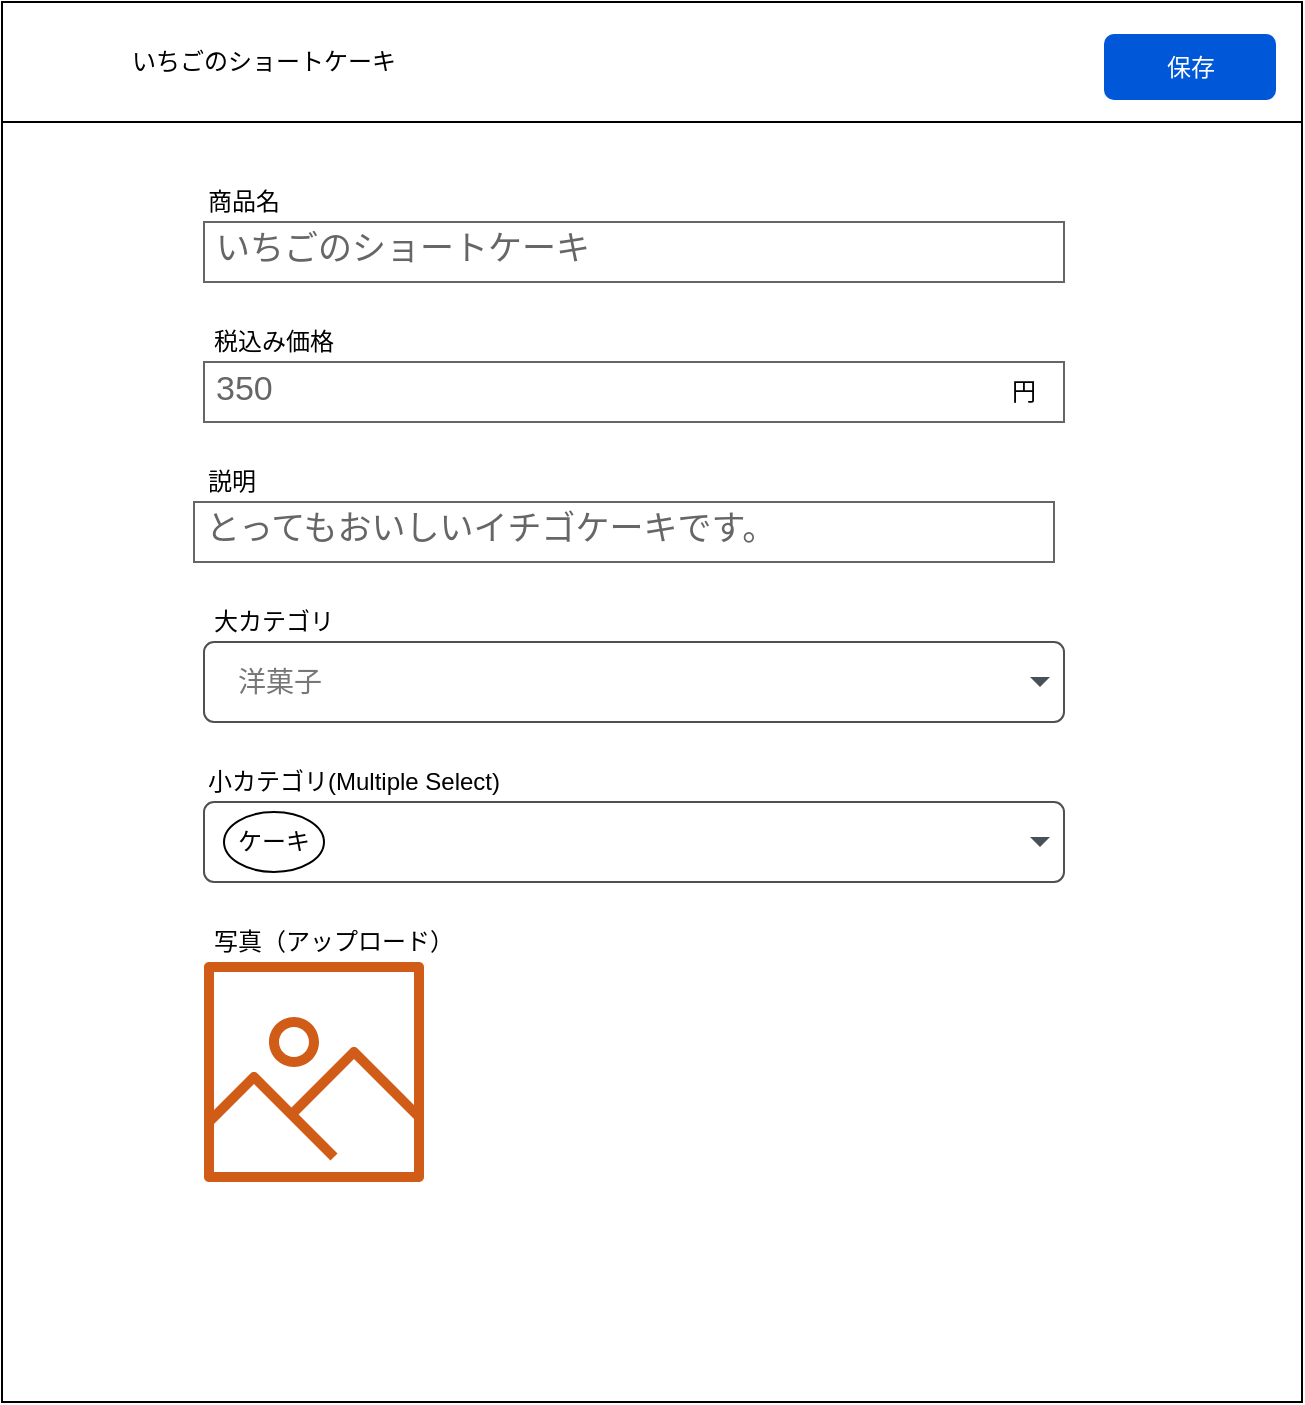 <mxfile version="13.1.3" pages="2">
    <diagram name="スイーツ編集画面" id="7ou7iCy_GI8r2No0mmDw">
        <mxGraphModel dx="1238" dy="855" grid="0" gridSize="10" guides="1" tooltips="1" connect="1" arrows="1" fold="1" page="1" pageScale="1" pageWidth="827" pageHeight="1169" background="none" math="0" shadow="0">
            <root>
                <mxCell id="eTRNTqmlExXD9CgDX5K5-0"/>
                <mxCell id="eTRNTqmlExXD9CgDX5K5-1" parent="eTRNTqmlExXD9CgDX5K5-0"/>
                <mxCell id="yF5fGk1zZkH6x3XhmLqu-0" value="" style="rounded=0;whiteSpace=wrap;html=1;" parent="eTRNTqmlExXD9CgDX5K5-1" vertex="1">
                    <mxGeometry x="89" y="30" width="650" height="700" as="geometry"/>
                </mxCell>
                <mxCell id="yF5fGk1zZkH6x3XhmLqu-3" value="" style="rounded=0;whiteSpace=wrap;html=1;fillColor=none;" parent="eTRNTqmlExXD9CgDX5K5-1" vertex="1">
                    <mxGeometry x="89" y="30" width="650" height="60" as="geometry"/>
                </mxCell>
                <mxCell id="yF5fGk1zZkH6x3XhmLqu-1" value="いちごのショートケーキ" style="text;html=1;strokeColor=none;fillColor=none;align=center;verticalAlign=middle;whiteSpace=wrap;rounded=0;" parent="eTRNTqmlExXD9CgDX5K5-1" vertex="1">
                    <mxGeometry x="140" y="50" width="160" height="20" as="geometry"/>
                </mxCell>
                <mxCell id="yF5fGk1zZkH6x3XhmLqu-2" value="保存" style="rounded=1;fillColor=#0057D8;strokeColor=none;html=1;fontColor=#ffffff;align=center;verticalAlign=middle;fontStyle=0;fontSize=12" parent="eTRNTqmlExXD9CgDX5K5-1" vertex="1">
                    <mxGeometry x="640" y="46" width="86" height="33" as="geometry"/>
                </mxCell>
                <mxCell id="yF5fGk1zZkH6x3XhmLqu-4" value="" style="shape=image;html=1;verticalAlign=top;verticalLabelPosition=bottom;labelBackgroundColor=#ffffff;imageAspect=0;aspect=fixed;image=https://cdn0.iconfinder.com/data/icons/feather/96/circle-cross-128.png;fillColor=none;" parent="eTRNTqmlExXD9CgDX5K5-1" vertex="1">
                    <mxGeometry x="100" y="46" width="28" height="28" as="geometry"/>
                </mxCell>
                <mxCell id="yF5fGk1zZkH6x3XhmLqu-9" value="" style="group" parent="eTRNTqmlExXD9CgDX5K5-1" vertex="1" connectable="0">
                    <mxGeometry x="190" y="120" width="430" height="50" as="geometry"/>
                </mxCell>
                <mxCell id="yF5fGk1zZkH6x3XhmLqu-6" value="いちごのショートケーキ" style="strokeWidth=1;shadow=0;dashed=0;align=center;html=1;shape=mxgraph.mockup.text.textBox;fontColor=#666666;align=left;fontSize=17;spacingLeft=4;spacingTop=-3;strokeColor=#666666;mainText=;fillColor=none;" parent="yF5fGk1zZkH6x3XhmLqu-9" vertex="1">
                    <mxGeometry y="20" width="430" height="30" as="geometry"/>
                </mxCell>
                <mxCell id="yF5fGk1zZkH6x3XhmLqu-8" value="商品名" style="text;html=1;strokeColor=none;fillColor=none;align=center;verticalAlign=middle;whiteSpace=wrap;rounded=0;" parent="yF5fGk1zZkH6x3XhmLqu-9" vertex="1">
                    <mxGeometry width="40" height="20" as="geometry"/>
                </mxCell>
                <mxCell id="yF5fGk1zZkH6x3XhmLqu-10" value="" style="group" parent="eTRNTqmlExXD9CgDX5K5-1" vertex="1" connectable="0">
                    <mxGeometry x="190" y="190" width="430" height="50" as="geometry"/>
                </mxCell>
                <mxCell id="yF5fGk1zZkH6x3XhmLqu-11" value="350" style="strokeWidth=1;shadow=0;dashed=0;align=center;html=1;shape=mxgraph.mockup.text.textBox;fontColor=#666666;align=left;fontSize=17;spacingLeft=4;spacingTop=-3;strokeColor=#666666;mainText=;fillColor=none;" parent="yF5fGk1zZkH6x3XhmLqu-10" vertex="1">
                    <mxGeometry y="20" width="430" height="30" as="geometry"/>
                </mxCell>
                <mxCell id="yF5fGk1zZkH6x3XhmLqu-12" value="税込み価格" style="text;html=1;strokeColor=none;fillColor=none;align=center;verticalAlign=middle;whiteSpace=wrap;rounded=0;" parent="yF5fGk1zZkH6x3XhmLqu-10" vertex="1">
                    <mxGeometry width="70" height="20" as="geometry"/>
                </mxCell>
                <mxCell id="yF5fGk1zZkH6x3XhmLqu-13" value="円" style="text;html=1;strokeColor=none;fillColor=none;align=center;verticalAlign=middle;whiteSpace=wrap;rounded=0;" parent="yF5fGk1zZkH6x3XhmLqu-10" vertex="1">
                    <mxGeometry x="390" y="25" width="40" height="20" as="geometry"/>
                </mxCell>
                <mxCell id="yF5fGk1zZkH6x3XhmLqu-17" value="" style="group" parent="eTRNTqmlExXD9CgDX5K5-1" vertex="1" connectable="0">
                    <mxGeometry x="179" y="260" width="430" height="50" as="geometry"/>
                </mxCell>
                <mxCell id="yF5fGk1zZkH6x3XhmLqu-19" value="説明" style="text;html=1;strokeColor=none;fillColor=none;align=center;verticalAlign=middle;whiteSpace=wrap;rounded=0;" parent="yF5fGk1zZkH6x3XhmLqu-17" vertex="1">
                    <mxGeometry width="50" height="20" as="geometry"/>
                </mxCell>
                <mxCell id="yF5fGk1zZkH6x3XhmLqu-23" value="洋菓子" style="html=1;shadow=0;dashed=0;shape=mxgraph.bootstrap.rrect;rSize=5;strokeColor=#505050;strokeWidth=1;fillColor=#ffffff;fontColor=#777777;whiteSpace=wrap;align=left;verticalAlign=middle;fontStyle=0;fontSize=14;spacingRight=0;spacing=17;" parent="eTRNTqmlExXD9CgDX5K5-1" vertex="1">
                    <mxGeometry x="190" y="350" width="430" height="40" as="geometry"/>
                </mxCell>
                <mxCell id="yF5fGk1zZkH6x3XhmLqu-24" value="" style="shape=triangle;direction=south;fillColor=#495057;strokeColor=none;perimeter=none;" parent="yF5fGk1zZkH6x3XhmLqu-23" vertex="1">
                    <mxGeometry x="1" y="0.5" width="10" height="5" relative="1" as="geometry">
                        <mxPoint x="-17" y="-2.5" as="offset"/>
                    </mxGeometry>
                </mxCell>
                <mxCell id="yF5fGk1zZkH6x3XhmLqu-25" value="大カテゴリ" style="text;html=1;strokeColor=none;fillColor=none;align=center;verticalAlign=middle;whiteSpace=wrap;rounded=0;" parent="eTRNTqmlExXD9CgDX5K5-1" vertex="1">
                    <mxGeometry x="190" y="330" width="70" height="20" as="geometry"/>
                </mxCell>
                <mxCell id="hFBbgO1pazfRWcc3eLIy-0" value="洋菓子" style="html=1;shadow=0;dashed=0;shape=mxgraph.bootstrap.rrect;rSize=5;strokeColor=#505050;strokeWidth=1;fillColor=#ffffff;fontColor=#777777;whiteSpace=wrap;align=left;verticalAlign=middle;fontStyle=0;fontSize=14;spacingRight=0;spacing=17;" parent="eTRNTqmlExXD9CgDX5K5-1" vertex="1">
                    <mxGeometry x="190" y="430" width="430" height="40" as="geometry"/>
                </mxCell>
                <mxCell id="hFBbgO1pazfRWcc3eLIy-3" value="" style="ellipse;whiteSpace=wrap;html=1;" parent="hFBbgO1pazfRWcc3eLIy-0" vertex="1">
                    <mxGeometry x="10" y="5" width="50" height="30" as="geometry"/>
                </mxCell>
                <mxCell id="hFBbgO1pazfRWcc3eLIy-1" value="" style="shape=triangle;direction=south;fillColor=#495057;strokeColor=none;perimeter=none;" parent="hFBbgO1pazfRWcc3eLIy-0" vertex="1">
                    <mxGeometry x="1" y="0.5" width="10" height="5" relative="1" as="geometry">
                        <mxPoint x="-17" y="-2.5" as="offset"/>
                    </mxGeometry>
                </mxCell>
                <mxCell id="hFBbgO1pazfRWcc3eLIy-6" value="ケーキ" style="text;html=1;strokeColor=none;fillColor=none;align=center;verticalAlign=middle;whiteSpace=wrap;rounded=0;" parent="hFBbgO1pazfRWcc3eLIy-0" vertex="1">
                    <mxGeometry x="15" y="10" width="40" height="20" as="geometry"/>
                </mxCell>
                <mxCell id="hFBbgO1pazfRWcc3eLIy-2" value="小カテゴリ(Multiple Select)" style="text;html=1;strokeColor=none;fillColor=none;align=center;verticalAlign=middle;whiteSpace=wrap;rounded=0;" parent="eTRNTqmlExXD9CgDX5K5-1" vertex="1">
                    <mxGeometry x="190" y="410" width="150" height="20" as="geometry"/>
                </mxCell>
                <mxCell id="hFBbgO1pazfRWcc3eLIy-7" value="写真（アップロード）" style="text;html=1;strokeColor=none;fillColor=none;align=center;verticalAlign=middle;whiteSpace=wrap;rounded=0;" parent="eTRNTqmlExXD9CgDX5K5-1" vertex="1">
                    <mxGeometry x="190" y="490" width="130" height="20" as="geometry"/>
                </mxCell>
                <mxCell id="hFBbgO1pazfRWcc3eLIy-8" value="" style="outlineConnect=0;fontColor=#232F3E;gradientColor=none;fillColor=#D05C17;strokeColor=none;dashed=0;verticalLabelPosition=bottom;verticalAlign=top;align=center;html=1;fontSize=12;fontStyle=0;aspect=fixed;pointerEvents=1;shape=mxgraph.aws4.container_registry_image;" parent="eTRNTqmlExXD9CgDX5K5-1" vertex="1">
                    <mxGeometry x="190" y="510" width="110" height="110" as="geometry"/>
                </mxCell>
                <mxCell id="1" value="" style="group" parent="eTRNTqmlExXD9CgDX5K5-1" vertex="1" connectable="0">
                    <mxGeometry x="185" y="260" width="430" height="50" as="geometry"/>
                </mxCell>
                <mxCell id="2" value="とってもおいしいイチゴケーキです。" style="strokeWidth=1;shadow=0;dashed=0;align=center;html=1;shape=mxgraph.mockup.text.textBox;fontColor=#666666;align=left;fontSize=17;spacingLeft=4;spacingTop=-3;strokeColor=#666666;mainText=;fillColor=none;" parent="1" vertex="1">
                    <mxGeometry y="20" width="430" height="30" as="geometry"/>
                </mxCell>
            </root>
        </mxGraphModel>
    </diagram>
    <diagram id="MVvqwmpeGAiH8WnpCAap" name="店舗情報(/shops/id)">
        <mxGraphModel dx="1238" dy="855" grid="1" gridSize="10" guides="1" tooltips="1" connect="1" arrows="1" fold="1" page="1" pageScale="1" pageWidth="827" pageHeight="1169" math="0" shadow="0">
            <root>
                <mxCell id="CVZdTBidd2iVrSm22H8x-0"/>
                <mxCell id="CVZdTBidd2iVrSm22H8x-1" parent="CVZdTBidd2iVrSm22H8x-0"/>
                <mxCell id="hensLc1bAhoPQDBATono-126" value="" style="rounded=0;whiteSpace=wrap;html=1;" vertex="1" parent="CVZdTBidd2iVrSm22H8x-1">
                    <mxGeometry x="1" y="540" width="789" height="450" as="geometry"/>
                </mxCell>
                <mxCell id="hensLc1bAhoPQDBATono-3" value="" style="rounded=0;whiteSpace=wrap;html=1;" vertex="1" parent="CVZdTBidd2iVrSm22H8x-1">
                    <mxGeometry x="1" y="40" width="789" height="450" as="geometry"/>
                </mxCell>
                <mxCell id="hensLc1bAhoPQDBATono-4" value="" style="rounded=0;whiteSpace=wrap;html=1;" vertex="1" parent="CVZdTBidd2iVrSm22H8x-1">
                    <mxGeometry y="40" width="790" height="45" as="geometry"/>
                </mxCell>
                <mxCell id="hensLc1bAhoPQDBATono-5" value="" style="rounded=0;whiteSpace=wrap;html=1;" vertex="1" parent="CVZdTBidd2iVrSm22H8x-1">
                    <mxGeometry y="40" width="60" height="450" as="geometry"/>
                </mxCell>
                <mxCell id="hensLc1bAhoPQDBATono-6" value="&lt;font style=&quot;font-size: 24px&quot;&gt;函館スイーツデータ管理&lt;/font&gt;" style="text;html=1;strokeColor=none;fillColor=none;align=center;verticalAlign=middle;whiteSpace=wrap;rounded=0;" vertex="1" parent="CVZdTBidd2iVrSm22H8x-1">
                    <mxGeometry x="81" y="52.5" width="270" height="20" as="geometry"/>
                </mxCell>
                <mxCell id="hensLc1bAhoPQDBATono-13" value="&lt;font style=&quot;font-size: 18px&quot;&gt;&lt;b&gt;店舗情報&lt;/b&gt;&lt;/font&gt;" style="text;html=1;strokeColor=none;fillColor=none;align=center;verticalAlign=middle;whiteSpace=wrap;rounded=0;" vertex="1" parent="CVZdTBidd2iVrSm22H8x-1">
                    <mxGeometry x="93" y="180" width="75" height="20" as="geometry"/>
                </mxCell>
                <mxCell id="hensLc1bAhoPQDBATono-30" value="" style="rounded=0;whiteSpace=wrap;html=1;fillColor=none;" vertex="1" parent="CVZdTBidd2iVrSm22H8x-1">
                    <mxGeometry x="81" y="170" width="449" height="320" as="geometry"/>
                </mxCell>
                <mxCell id="hensLc1bAhoPQDBATono-45" value="" style="rounded=0;whiteSpace=wrap;html=1;fillColor=none;" vertex="1" parent="CVZdTBidd2iVrSm22H8x-1">
                    <mxGeometry x="542" y="170" width="219" height="150" as="geometry"/>
                </mxCell>
                <mxCell id="hensLc1bAhoPQDBATono-46" value="" style="rounded=0;whiteSpace=wrap;html=1;fillColor=none;" vertex="1" parent="CVZdTBidd2iVrSm22H8x-1">
                    <mxGeometry x="541" y="330" width="219" height="140" as="geometry"/>
                </mxCell>
                <mxCell id="hensLc1bAhoPQDBATono-47" value="&lt;font style=&quot;font-size: 18px&quot;&gt;&lt;b&gt;取扱商品&lt;/b&gt;&lt;/font&gt;" style="text;html=1;strokeColor=none;fillColor=none;align=center;verticalAlign=middle;whiteSpace=wrap;rounded=0;" vertex="1" parent="CVZdTBidd2iVrSm22H8x-1">
                    <mxGeometry x="554" y="180" width="75" height="20" as="geometry"/>
                </mxCell>
                <mxCell id="hensLc1bAhoPQDBATono-48" value="&lt;font style=&quot;font-size: 18px&quot;&gt;&lt;b&gt;クーポン&lt;/b&gt;&lt;/font&gt;" style="text;html=1;strokeColor=none;fillColor=none;align=center;verticalAlign=middle;whiteSpace=wrap;rounded=0;" vertex="1" parent="CVZdTBidd2iVrSm22H8x-1">
                    <mxGeometry x="550" y="360" width="75" height="20" as="geometry"/>
                </mxCell>
                <mxCell id="hensLc1bAhoPQDBATono-91" style="edgeStyle=orthogonalEdgeStyle;rounded=0;orthogonalLoop=1;jettySize=auto;html=1;exitX=0.5;exitY=1;exitDx=0;exitDy=0;" edge="1" parent="CVZdTBidd2iVrSm22H8x-1" source="hensLc1bAhoPQDBATono-49">
                    <mxGeometry relative="1" as="geometry">
                        <mxPoint x="305" y="530" as="targetPoint"/>
                    </mxGeometry>
                </mxCell>
                <mxCell id="hensLc1bAhoPQDBATono-49" value="" style="rounded=0;whiteSpace=wrap;html=1;fillColor=none;" vertex="1" parent="CVZdTBidd2iVrSm22H8x-1">
                    <mxGeometry x="81" y="270" width="449" height="50" as="geometry"/>
                </mxCell>
                <mxCell id="hensLc1bAhoPQDBATono-50" value="店舗名" style="text;html=1;strokeColor=none;fillColor=none;align=center;verticalAlign=middle;whiteSpace=wrap;rounded=0;" vertex="1" parent="CVZdTBidd2iVrSm22H8x-1">
                    <mxGeometry x="92" y="281" width="40" height="20" as="geometry"/>
                </mxCell>
                <mxCell id="hensLc1bAhoPQDBATono-51" value="&lt;font style=&quot;font-size: 18px&quot;&gt;函館柳屋&lt;/font&gt;" style="text;html=1;strokeColor=none;fillColor=none;align=center;verticalAlign=middle;whiteSpace=wrap;rounded=0;" vertex="1" parent="CVZdTBidd2iVrSm22H8x-1">
                    <mxGeometry x="193" y="289" width="160" height="20" as="geometry"/>
                </mxCell>
                <mxCell id="hensLc1bAhoPQDBATono-52" value="" style="rounded=0;whiteSpace=wrap;html=1;fillColor=none;" vertex="1" parent="CVZdTBidd2iVrSm22H8x-1">
                    <mxGeometry x="542" y="220" width="219" height="40" as="geometry"/>
                </mxCell>
                <mxCell id="hensLc1bAhoPQDBATono-53" value="登録数" style="text;html=1;strokeColor=none;fillColor=none;align=center;verticalAlign=middle;whiteSpace=wrap;rounded=0;" vertex="1" parent="CVZdTBidd2iVrSm22H8x-1">
                    <mxGeometry x="554" y="230" width="40" height="20" as="geometry"/>
                </mxCell>
                <mxCell id="hensLc1bAhoPQDBATono-54" value="&lt;font style=&quot;font-size: 18px&quot;&gt;1&lt;/font&gt;" style="text;html=1;strokeColor=none;fillColor=none;align=center;verticalAlign=middle;whiteSpace=wrap;rounded=0;" vertex="1" parent="CVZdTBidd2iVrSm22H8x-1">
                    <mxGeometry x="640" y="230" width="42" height="22" as="geometry"/>
                </mxCell>
                <mxCell id="hensLc1bAhoPQDBATono-59" value="" style="group" vertex="1" connectable="0" parent="CVZdTBidd2iVrSm22H8x-1">
                    <mxGeometry x="720" y="229" width="40" height="30" as="geometry"/>
                </mxCell>
                <mxCell id="hensLc1bAhoPQDBATono-60" value="" style="ellipse;whiteSpace=wrap;html=1;aspect=fixed;fillColor=none;" vertex="1" parent="hensLc1bAhoPQDBATono-59">
                    <mxGeometry x="5" width="30" height="30" as="geometry"/>
                </mxCell>
                <mxCell id="hensLc1bAhoPQDBATono-61" value="→" style="text;html=1;strokeColor=none;fillColor=none;align=center;verticalAlign=middle;whiteSpace=wrap;rounded=0;" vertex="1" parent="hensLc1bAhoPQDBATono-59">
                    <mxGeometry y="5" width="40" height="20" as="geometry"/>
                </mxCell>
                <mxCell id="hensLc1bAhoPQDBATono-62" value="" style="rounded=0;whiteSpace=wrap;html=1;fillColor=none;" vertex="1" parent="CVZdTBidd2iVrSm22H8x-1">
                    <mxGeometry x="541" y="399" width="219" height="40" as="geometry"/>
                </mxCell>
                <mxCell id="hensLc1bAhoPQDBATono-63" value="登録数" style="text;html=1;strokeColor=none;fillColor=none;align=center;verticalAlign=middle;whiteSpace=wrap;rounded=0;" vertex="1" parent="CVZdTBidd2iVrSm22H8x-1">
                    <mxGeometry x="553" y="409" width="40" height="20" as="geometry"/>
                </mxCell>
                <mxCell id="hensLc1bAhoPQDBATono-64" value="&lt;span style=&quot;font-size: 18px&quot;&gt;0&lt;/span&gt;" style="text;html=1;strokeColor=none;fillColor=none;align=center;verticalAlign=middle;whiteSpace=wrap;rounded=0;" vertex="1" parent="CVZdTBidd2iVrSm22H8x-1">
                    <mxGeometry x="640" y="410" width="40" height="20" as="geometry"/>
                </mxCell>
                <mxCell id="hensLc1bAhoPQDBATono-67" value="" style="group" vertex="1" connectable="0" parent="CVZdTBidd2iVrSm22H8x-1">
                    <mxGeometry x="487" y="350" width="40" height="89" as="geometry"/>
                </mxCell>
                <mxCell id="hensLc1bAhoPQDBATono-57" value="" style="group" vertex="1" connectable="0" parent="hensLc1bAhoPQDBATono-67">
                    <mxGeometry width="40" height="89" as="geometry"/>
                </mxCell>
                <mxCell id="hensLc1bAhoPQDBATono-56" value="→" style="text;html=1;strokeColor=none;fillColor=none;align=center;verticalAlign=middle;whiteSpace=wrap;rounded=0;" vertex="1" parent="hensLc1bAhoPQDBATono-57">
                    <mxGeometry x="-1" y="66" width="40" height="20" as="geometry"/>
                </mxCell>
                <mxCell id="hensLc1bAhoPQDBATono-136" value="" style="ellipse;whiteSpace=wrap;html=1;aspect=fixed;fillColor=none;" vertex="1" parent="hensLc1bAhoPQDBATono-57">
                    <mxGeometry x="5" y="59" width="30" height="30" as="geometry"/>
                </mxCell>
                <mxCell id="hensLc1bAhoPQDBATono-79" value="" style="group" vertex="1" connectable="0" parent="CVZdTBidd2iVrSm22H8x-1">
                    <mxGeometry x="488" y="230" width="40" height="30" as="geometry"/>
                </mxCell>
                <mxCell id="hensLc1bAhoPQDBATono-82" value="→" style="text;html=1;strokeColor=none;fillColor=none;align=center;verticalAlign=middle;whiteSpace=wrap;rounded=0;" vertex="1" parent="CVZdTBidd2iVrSm22H8x-1">
                    <mxGeometry x="720" y="410" width="40" height="20" as="geometry"/>
                </mxCell>
                <mxCell id="hensLc1bAhoPQDBATono-88" value="" style="rounded=0;whiteSpace=wrap;html=1;fillColor=none;" vertex="1" parent="CVZdTBidd2iVrSm22H8x-1">
                    <mxGeometry x="82" y="219" width="447" height="50" as="geometry"/>
                </mxCell>
                <mxCell id="hensLc1bAhoPQDBATono-89" value="写真" style="text;html=1;strokeColor=none;fillColor=none;align=center;verticalAlign=middle;whiteSpace=wrap;rounded=0;" vertex="1" parent="CVZdTBidd2iVrSm22H8x-1">
                    <mxGeometry x="93" y="231" width="40" height="20" as="geometry"/>
                </mxCell>
                <mxCell id="hensLc1bAhoPQDBATono-18" value="" style="outlineConnect=0;fontColor=#232F3E;gradientColor=none;fillColor=#D05C17;strokeColor=none;dashed=0;verticalLabelPosition=bottom;verticalAlign=top;align=center;html=1;fontSize=12;fontStyle=0;aspect=fixed;pointerEvents=1;shape=mxgraph.aws4.container_registry_image;" vertex="1" parent="CVZdTBidd2iVrSm22H8x-1">
                    <mxGeometry x="478" y="229" width="30" height="30" as="geometry"/>
                </mxCell>
                <mxCell id="hensLc1bAhoPQDBATono-90" value="・・・" style="text;html=1;strokeColor=none;fillColor=none;align=center;verticalAlign=middle;whiteSpace=wrap;rounded=0;rotation=90;" vertex="1" parent="CVZdTBidd2iVrSm22H8x-1">
                    <mxGeometry x="270" y="350" width="40" height="20" as="geometry"/>
                </mxCell>
                <mxCell id="hensLc1bAhoPQDBATono-92" style="edgeStyle=orthogonalEdgeStyle;rounded=0;orthogonalLoop=1;jettySize=auto;html=1;exitX=0.5;exitY=1;exitDx=0;exitDy=0;" edge="1" parent="CVZdTBidd2iVrSm22H8x-1" source="hensLc1bAhoPQDBATono-51" target="hensLc1bAhoPQDBATono-51">
                    <mxGeometry relative="1" as="geometry"/>
                </mxCell>
                <mxCell id="hensLc1bAhoPQDBATono-93" style="edgeStyle=orthogonalEdgeStyle;rounded=0;orthogonalLoop=1;jettySize=auto;html=1;exitX=0.5;exitY=1;exitDx=0;exitDy=0;" edge="1" parent="CVZdTBidd2iVrSm22H8x-1">
                    <mxGeometry relative="1" as="geometry">
                        <mxPoint x="283" y="319" as="sourcePoint"/>
                        <mxPoint x="283" y="319" as="targetPoint"/>
                    </mxGeometry>
                </mxCell>
                <mxCell id="hensLc1bAhoPQDBATono-94" value="&lt;font style=&quot;font-size: 24px&quot;&gt;函館柳屋&lt;/font&gt;" style="text;html=1;strokeColor=none;fillColor=none;align=center;verticalAlign=middle;whiteSpace=wrap;rounded=0;" vertex="1" parent="CVZdTBidd2iVrSm22H8x-1">
                    <mxGeometry x="120" y="117.5" width="110" height="20" as="geometry"/>
                </mxCell>
                <mxCell id="hensLc1bAhoPQDBATono-95" value="" style="ellipse;whiteSpace=wrap;html=1;aspect=fixed;fillColor=none;" vertex="1" parent="CVZdTBidd2iVrSm22H8x-1">
                    <mxGeometry x="82" y="110" width="35" height="35" as="geometry"/>
                </mxCell>
                <mxCell id="hensLc1bAhoPQDBATono-145" style="edgeStyle=orthogonalEdgeStyle;rounded=0;orthogonalLoop=1;jettySize=auto;html=1;exitX=0.5;exitY=0;exitDx=0;exitDy=0;" edge="1" parent="CVZdTBidd2iVrSm22H8x-1" source="hensLc1bAhoPQDBATono-96">
                    <mxGeometry relative="1" as="geometry">
                        <mxPoint x="98" y="10" as="targetPoint"/>
                    </mxGeometry>
                </mxCell>
                <mxCell id="hensLc1bAhoPQDBATono-96" value="&lt;font style=&quot;font-size: 18px&quot;&gt;←&lt;/font&gt;" style="text;html=1;strokeColor=none;fillColor=none;align=center;verticalAlign=middle;whiteSpace=wrap;rounded=0;" vertex="1" parent="CVZdTBidd2iVrSm22H8x-1">
                    <mxGeometry x="78" y="115" width="40" height="25" as="geometry"/>
                </mxCell>
                <mxCell id="hensLc1bAhoPQDBATono-99" value="" style="rounded=0;whiteSpace=wrap;html=1;fillColor=none;" vertex="1" parent="CVZdTBidd2iVrSm22H8x-1">
                    <mxGeometry x="82" y="389" width="448" height="60" as="geometry"/>
                </mxCell>
                <mxCell id="hensLc1bAhoPQDBATono-100" value="" style="rounded=0;whiteSpace=wrap;html=1;" vertex="1" parent="CVZdTBidd2iVrSm22H8x-1">
                    <mxGeometry y="540" width="790" height="45" as="geometry"/>
                </mxCell>
                <mxCell id="hensLc1bAhoPQDBATono-101" value="" style="rounded=0;whiteSpace=wrap;html=1;" vertex="1" parent="CVZdTBidd2iVrSm22H8x-1">
                    <mxGeometry y="540" width="60" height="450" as="geometry"/>
                </mxCell>
                <mxCell id="hensLc1bAhoPQDBATono-102" value="&lt;font style=&quot;font-size: 24px&quot;&gt;函館スイーツデータ管理&lt;/font&gt;" style="text;html=1;strokeColor=none;fillColor=none;align=center;verticalAlign=middle;whiteSpace=wrap;rounded=0;" vertex="1" parent="CVZdTBidd2iVrSm22H8x-1">
                    <mxGeometry x="81" y="552.5" width="270" height="20" as="geometry"/>
                </mxCell>
                <mxCell id="hensLc1bAhoPQDBATono-103" value="&lt;font style=&quot;font-size: 24px&quot;&gt;店舗名&lt;/font&gt;" style="text;html=1;strokeColor=none;fillColor=none;align=center;verticalAlign=middle;whiteSpace=wrap;rounded=0;" vertex="1" parent="CVZdTBidd2iVrSm22H8x-1">
                    <mxGeometry x="256.5" y="622.5" width="110" height="20" as="geometry"/>
                </mxCell>
                <mxCell id="hensLc1bAhoPQDBATono-104" value="&lt;font style=&quot;font-size: 18px&quot;&gt;←&lt;/font&gt;" style="text;html=1;strokeColor=none;fillColor=none;align=center;verticalAlign=middle;whiteSpace=wrap;rounded=0;" vertex="1" parent="CVZdTBidd2iVrSm22H8x-1">
                    <mxGeometry x="213.5" y="620" width="40" height="25" as="geometry"/>
                </mxCell>
                <mxCell id="hensLc1bAhoPQDBATono-106" value="" style="rounded=0;whiteSpace=wrap;html=1;fillColor=none;" vertex="1" parent="CVZdTBidd2iVrSm22H8x-1">
                    <mxGeometry x="210" y="680" width="380" height="200" as="geometry"/>
                </mxCell>
                <mxCell id="hensLc1bAhoPQDBATono-111" value="" style="group" vertex="1" connectable="0" parent="CVZdTBidd2iVrSm22H8x-1">
                    <mxGeometry x="320" y="830" width="116" height="40" as="geometry"/>
                </mxCell>
                <mxCell id="hensLc1bAhoPQDBATono-107" value="" style="rounded=1;whiteSpace=wrap;html=1;fillColor=none;" vertex="1" parent="hensLc1bAhoPQDBATono-111">
                    <mxGeometry width="116" height="40" as="geometry"/>
                </mxCell>
                <mxCell id="hensLc1bAhoPQDBATono-108" value="キャンセル" style="text;html=1;strokeColor=none;fillColor=none;align=center;verticalAlign=middle;whiteSpace=wrap;rounded=0;" vertex="1" parent="hensLc1bAhoPQDBATono-111">
                    <mxGeometry x="23" y="10" width="70" height="20" as="geometry"/>
                </mxCell>
                <mxCell id="hensLc1bAhoPQDBATono-117" value="" style="group" vertex="1" connectable="0" parent="CVZdTBidd2iVrSm22H8x-1">
                    <mxGeometry x="460" y="830" width="116" height="40" as="geometry"/>
                </mxCell>
                <mxCell id="hensLc1bAhoPQDBATono-118" value="" style="rounded=1;whiteSpace=wrap;html=1;fillColor=none;" vertex="1" parent="hensLc1bAhoPQDBATono-117">
                    <mxGeometry width="116" height="40" as="geometry"/>
                </mxCell>
                <mxCell id="hensLc1bAhoPQDBATono-119" value="保存" style="text;html=1;strokeColor=none;fillColor=none;align=center;verticalAlign=middle;whiteSpace=wrap;rounded=0;" vertex="1" parent="hensLc1bAhoPQDBATono-117">
                    <mxGeometry x="23" y="10" width="70" height="20" as="geometry"/>
                </mxCell>
                <mxCell id="hensLc1bAhoPQDBATono-121" value="" style="rounded=1;whiteSpace=wrap;html=1;fillColor=none;" vertex="1" parent="CVZdTBidd2iVrSm22H8x-1">
                    <mxGeometry x="232" y="735" width="310" height="60" as="geometry"/>
                </mxCell>
                <mxCell id="hensLc1bAhoPQDBATono-123" value="店舗名を変更" style="text;html=1;strokeColor=none;fillColor=none;align=center;verticalAlign=middle;whiteSpace=wrap;rounded=0;" vertex="1" parent="CVZdTBidd2iVrSm22H8x-1">
                    <mxGeometry x="230" y="700" width="90" height="20" as="geometry"/>
                </mxCell>
                <mxCell id="hensLc1bAhoPQDBATono-124" value="&lt;font style=&quot;font-size: 18px&quot;&gt;函館柳屋&lt;/font&gt;" style="text;html=1;strokeColor=none;fillColor=none;align=center;verticalAlign=middle;whiteSpace=wrap;rounded=0;" vertex="1" parent="CVZdTBidd2iVrSm22H8x-1">
                    <mxGeometry x="210" y="755" width="160" height="20" as="geometry"/>
                </mxCell>
                <mxCell id="hensLc1bAhoPQDBATono-128" style="edgeStyle=orthogonalEdgeStyle;rounded=0;orthogonalLoop=1;jettySize=auto;html=1;exitX=0;exitY=0.5;exitDx=0;exitDy=0;" edge="1" parent="CVZdTBidd2iVrSm22H8x-1" source="hensLc1bAhoPQDBATono-125">
                    <mxGeometry relative="1" as="geometry">
                        <mxPoint x="190" y="500" as="targetPoint"/>
                    </mxGeometry>
                </mxCell>
                <mxCell id="hensLc1bAhoPQDBATono-125" value="" style="ellipse;whiteSpace=wrap;html=1;aspect=fixed;fillColor=none;" vertex="1" parent="CVZdTBidd2iVrSm22H8x-1">
                    <mxGeometry x="210" y="605" width="55" height="55" as="geometry"/>
                </mxCell>
                <mxCell id="hensLc1bAhoPQDBATono-127" style="edgeStyle=orthogonalEdgeStyle;rounded=0;orthogonalLoop=1;jettySize=auto;html=1;exitX=0.75;exitY=0;exitDx=0;exitDy=0;entryX=0.692;entryY=1.009;entryDx=0;entryDy=0;entryPerimeter=0;" edge="1" parent="CVZdTBidd2iVrSm22H8x-1" source="hensLc1bAhoPQDBATono-118" target="hensLc1bAhoPQDBATono-3">
                    <mxGeometry relative="1" as="geometry"/>
                </mxCell>
                <mxCell id="hensLc1bAhoPQDBATono-129" style="edgeStyle=orthogonalEdgeStyle;rounded=0;orthogonalLoop=1;jettySize=auto;html=1;exitX=0;exitY=0.5;exitDx=0;exitDy=0;" edge="1" parent="CVZdTBidd2iVrSm22H8x-1" source="hensLc1bAhoPQDBATono-107">
                    <mxGeometry relative="1" as="geometry">
                        <mxPoint x="140" y="500" as="targetPoint"/>
                    </mxGeometry>
                </mxCell>
                <mxCell id="hensLc1bAhoPQDBATono-130" style="edgeStyle=orthogonalEdgeStyle;rounded=0;orthogonalLoop=1;jettySize=auto;html=1;exitX=1;exitY=0.5;exitDx=0;exitDy=0;" edge="1" parent="CVZdTBidd2iVrSm22H8x-1" source="hensLc1bAhoPQDBATono-61">
                    <mxGeometry relative="1" as="geometry">
                        <mxPoint x="910" y="244" as="targetPoint"/>
                    </mxGeometry>
                </mxCell>
                <mxCell id="hensLc1bAhoPQDBATono-132" style="edgeStyle=orthogonalEdgeStyle;rounded=0;orthogonalLoop=1;jettySize=auto;html=1;exitX=1;exitY=0.5;exitDx=0;exitDy=0;" edge="1" parent="CVZdTBidd2iVrSm22H8x-1" source="hensLc1bAhoPQDBATono-131">
                    <mxGeometry relative="1" as="geometry">
                        <mxPoint x="910" y="420" as="targetPoint"/>
                    </mxGeometry>
                </mxCell>
                <mxCell id="hensLc1bAhoPQDBATono-131" value="" style="ellipse;whiteSpace=wrap;html=1;aspect=fixed;fillColor=none;" vertex="1" parent="CVZdTBidd2iVrSm22H8x-1">
                    <mxGeometry x="725" y="405" width="30" height="30" as="geometry"/>
                </mxCell>
                <mxCell id="hensLc1bAhoPQDBATono-133" value="編集画面へ遷移" style="text;html=1;strokeColor=none;fillColor=none;align=center;verticalAlign=middle;whiteSpace=wrap;rounded=0;" vertex="1" parent="CVZdTBidd2iVrSm22H8x-1">
                    <mxGeometry x="310" y="505" width="70" height="20" as="geometry"/>
                </mxCell>
                <mxCell id="hensLc1bAhoPQDBATono-134" value="保存して戻る" style="text;html=1;strokeColor=none;fillColor=none;align=center;verticalAlign=middle;whiteSpace=wrap;rounded=0;" vertex="1" parent="CVZdTBidd2iVrSm22H8x-1">
                    <mxGeometry x="553" y="510" width="77" height="20" as="geometry"/>
                </mxCell>
                <mxCell id="hensLc1bAhoPQDBATono-135" value="戻る" style="text;html=1;strokeColor=none;fillColor=none;align=center;verticalAlign=middle;whiteSpace=wrap;rounded=0;" vertex="1" parent="CVZdTBidd2iVrSm22H8x-1">
                    <mxGeometry x="143" y="512" width="40" height="20" as="geometry"/>
                </mxCell>
                <mxCell id="hensLc1bAhoPQDBATono-142" value="→" style="text;html=1;strokeColor=none;fillColor=none;align=center;verticalAlign=middle;whiteSpace=wrap;rounded=0;" vertex="1" parent="CVZdTBidd2iVrSm22H8x-1">
                    <mxGeometry x="487" y="289" width="40" height="20" as="geometry"/>
                </mxCell>
                <mxCell id="hensLc1bAhoPQDBATono-146" value="店舗一覧へ戻る" style="text;html=1;strokeColor=none;fillColor=none;align=center;verticalAlign=middle;whiteSpace=wrap;rounded=0;" vertex="1" parent="CVZdTBidd2iVrSm22H8x-1">
                    <mxGeometry x="110.5" y="10" width="69.5" height="20" as="geometry"/>
                </mxCell>
                <mxCell id="hensLc1bAhoPQDBATono-147" value="店舗別商品一覧へ遷移" style="text;html=1;strokeColor=none;fillColor=none;align=center;verticalAlign=middle;whiteSpace=wrap;rounded=0;" vertex="1" parent="CVZdTBidd2iVrSm22H8x-1">
                    <mxGeometry x="800" y="200" width="100" height="20" as="geometry"/>
                </mxCell>
                <mxCell id="hensLc1bAhoPQDBATono-148" value="店舗別クーポン&lt;br&gt;一覧へ遷移" style="text;html=1;strokeColor=none;fillColor=none;align=center;verticalAlign=middle;whiteSpace=wrap;rounded=0;" vertex="1" parent="CVZdTBidd2iVrSm22H8x-1">
                    <mxGeometry x="800" y="379" width="100" height="20" as="geometry"/>
                </mxCell>
                <mxCell id="hensLc1bAhoPQDBATono-151" value="" style="ellipse;whiteSpace=wrap;html=1;aspect=fixed;fillColor=none;" vertex="1" parent="CVZdTBidd2iVrSm22H8x-1">
                    <mxGeometry x="492" y="284" width="30" height="30" as="geometry"/>
                </mxCell>
                <mxCell id="hensLc1bAhoPQDBATono-152" value="/shops/[id]" style="text;html=1;strokeColor=none;fillColor=none;align=center;verticalAlign=middle;whiteSpace=wrap;rounded=0;" vertex="1" parent="CVZdTBidd2iVrSm22H8x-1">
                    <mxGeometry x="20" y="10" width="40" height="20" as="geometry"/>
                </mxCell>
                <mxCell id="hensLc1bAhoPQDBATono-153" value="/shops/[id]/edit/name" style="text;html=1;strokeColor=none;fillColor=none;align=center;verticalAlign=middle;whiteSpace=wrap;rounded=0;" vertex="1" parent="CVZdTBidd2iVrSm22H8x-1">
                    <mxGeometry x="38" y="512" width="40" height="20" as="geometry"/>
                </mxCell>
            </root>
        </mxGraphModel>
    </diagram>
</mxfile>